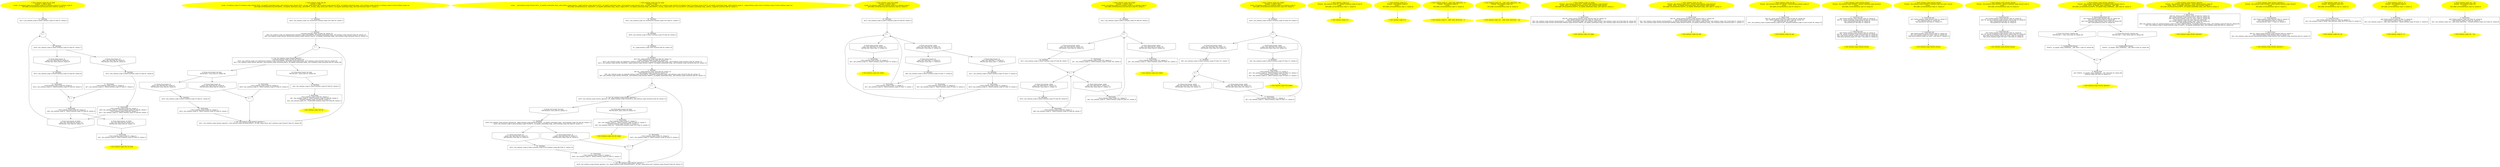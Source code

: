 /* @generated */
digraph cfg {
"test_do_while#continue_scope#8999676231552324448.9fe455097ef7e757730530e9e7c09864_1" [label="1: Start continue_scope::test_do_while\nFormals:  a:_Bool b:_Bool\nLocals:  x3:continue_scope::X x4:continue_scope::X x2:continue_scope::X x1:continue_scope::X \n   DECLARE_LOCALS(&return,&x3,&x4,&x2,&x1); [line 80, column 1]\n " color=yellow style=filled]
	

	 "test_do_while#continue_scope#8999676231552324448.9fe455097ef7e757730530e9e7c09864_1" -> "test_do_while#continue_scope#8999676231552324448.9fe455097ef7e757730530e9e7c09864_17" ;
"test_do_while#continue_scope#8999676231552324448.9fe455097ef7e757730530e9e7c09864_2" [label="2: Exit continue_scope::test_do_while \n  " color=yellow style=filled]
	

"test_do_while#continue_scope#8999676231552324448.9fe455097ef7e757730530e9e7c09864_3" [label="3:  Destruction \n   _=*&x1:continue_scope::X [line 91, column 1]\n  n$1=_fun_continue_scope::X_~X(&x1:continue_scope::X*) [line 91, column 1]\n " shape="box"]
	

	 "test_do_while#continue_scope#8999676231552324448.9fe455097ef7e757730530e9e7c09864_3" -> "test_do_while#continue_scope#8999676231552324448.9fe455097ef7e757730530e9e7c09864_2" ;
"test_do_while#continue_scope#8999676231552324448.9fe455097ef7e757730530e9e7c09864_4" [label="4: + \n  " ]
	

	 "test_do_while#continue_scope#8999676231552324448.9fe455097ef7e757730530e9e7c09864_4" -> "test_do_while#continue_scope#8999676231552324448.9fe455097ef7e757730530e9e7c09864_16" ;
"test_do_while#continue_scope#8999676231552324448.9fe455097ef7e757730530e9e7c09864_5" [label="5: Prune (true branch, do while) \n   n$2=*&a:_Bool [line 90, column 12]\n  PRUNE(n$2, true); [line 90, column 12]\n " shape="invhouse"]
	

	 "test_do_while#continue_scope#8999676231552324448.9fe455097ef7e757730530e9e7c09864_5" -> "test_do_while#continue_scope#8999676231552324448.9fe455097ef7e757730530e9e7c09864_4" ;
"test_do_while#continue_scope#8999676231552324448.9fe455097ef7e757730530e9e7c09864_6" [label="6: Prune (false branch, do while) \n   n$2=*&a:_Bool [line 90, column 12]\n  PRUNE(!n$2, false); [line 90, column 12]\n " shape="invhouse"]
	

	 "test_do_while#continue_scope#8999676231552324448.9fe455097ef7e757730530e9e7c09864_6" -> "test_do_while#continue_scope#8999676231552324448.9fe455097ef7e757730530e9e7c09864_3" ;
"test_do_while#continue_scope#8999676231552324448.9fe455097ef7e757730530e9e7c09864_7" [label="7:  Destruction \n   _=*&x2:continue_scope::X [line 90, column 3]\n  n$4=_fun_continue_scope::X_~X(&x2:continue_scope::X*) [line 90, column 3]\n " shape="box"]
	

	 "test_do_while#continue_scope#8999676231552324448.9fe455097ef7e757730530e9e7c09864_7" -> "test_do_while#continue_scope#8999676231552324448.9fe455097ef7e757730530e9e7c09864_5" ;
	 "test_do_while#continue_scope#8999676231552324448.9fe455097ef7e757730530e9e7c09864_7" -> "test_do_while#continue_scope#8999676231552324448.9fe455097ef7e757730530e9e7c09864_6" ;
"test_do_while#continue_scope#8999676231552324448.9fe455097ef7e757730530e9e7c09864_8" [label="8: + \n  " ]
	

	 "test_do_while#continue_scope#8999676231552324448.9fe455097ef7e757730530e9e7c09864_8" -> "test_do_while#continue_scope#8999676231552324448.9fe455097ef7e757730530e9e7c09864_7" ;
"test_do_while#continue_scope#8999676231552324448.9fe455097ef7e757730530e9e7c09864_9" [label="9: Prune (true branch, if) \n   n$5=*&b:_Bool [line 84, column 9]\n  PRUNE(n$5, true); [line 84, column 9]\n " shape="invhouse"]
	

	 "test_do_while#continue_scope#8999676231552324448.9fe455097ef7e757730530e9e7c09864_9" -> "test_do_while#continue_scope#8999676231552324448.9fe455097ef7e757730530e9e7c09864_13" ;
"test_do_while#continue_scope#8999676231552324448.9fe455097ef7e757730530e9e7c09864_10" [label="10: Prune (false branch, if) \n   n$5=*&b:_Bool [line 84, column 9]\n  PRUNE(!n$5, false); [line 84, column 9]\n " shape="invhouse"]
	

	 "test_do_while#continue_scope#8999676231552324448.9fe455097ef7e757730530e9e7c09864_10" -> "test_do_while#continue_scope#8999676231552324448.9fe455097ef7e757730530e9e7c09864_15" ;
"test_do_while#continue_scope#8999676231552324448.9fe455097ef7e757730530e9e7c09864_11" [label="11:  Destruction \n   _=*&x3:continue_scope::X [line 87, column 5]\n  n$7=_fun_continue_scope::X_~X(&x3:continue_scope::X*) [line 87, column 5]\n " shape="box"]
	

	 "test_do_while#continue_scope#8999676231552324448.9fe455097ef7e757730530e9e7c09864_11" -> "test_do_while#continue_scope#8999676231552324448.9fe455097ef7e757730530e9e7c09864_8" ;
"test_do_while#continue_scope#8999676231552324448.9fe455097ef7e757730530e9e7c09864_12" [label="12:  Destruction \n   _=*&x3:continue_scope::X [line 86, column 7]\n  n$9=_fun_continue_scope::X_~X(&x3:continue_scope::X*) [line 86, column 7]\n  _=*&x2:continue_scope::X [line 86, column 7]\n  n$11=_fun_continue_scope::X_~X(&x2:continue_scope::X*) [line 86, column 7]\n " shape="box"]
	

	 "test_do_while#continue_scope#8999676231552324448.9fe455097ef7e757730530e9e7c09864_12" -> "test_do_while#continue_scope#8999676231552324448.9fe455097ef7e757730530e9e7c09864_5" ;
	 "test_do_while#continue_scope#8999676231552324448.9fe455097ef7e757730530e9e7c09864_12" -> "test_do_while#continue_scope#8999676231552324448.9fe455097ef7e757730530e9e7c09864_6" ;
"test_do_while#continue_scope#8999676231552324448.9fe455097ef7e757730530e9e7c09864_13" [label="13:  DeclStmt \n   n$12=_fun_continue_scope::X_X(&x3:continue_scope::X*) [line 85, column 9]\n " shape="box"]
	

	 "test_do_while#continue_scope#8999676231552324448.9fe455097ef7e757730530e9e7c09864_13" -> "test_do_while#continue_scope#8999676231552324448.9fe455097ef7e757730530e9e7c09864_12" ;
"test_do_while#continue_scope#8999676231552324448.9fe455097ef7e757730530e9e7c09864_14" [label="14:  Destruction \n   _=*&x4:continue_scope::X [line 89, column 5]\n  n$14=_fun_continue_scope::X_~X(&x4:continue_scope::X*) [line 89, column 5]\n " shape="box"]
	

	 "test_do_while#continue_scope#8999676231552324448.9fe455097ef7e757730530e9e7c09864_14" -> "test_do_while#continue_scope#8999676231552324448.9fe455097ef7e757730530e9e7c09864_8" ;
"test_do_while#continue_scope#8999676231552324448.9fe455097ef7e757730530e9e7c09864_15" [label="15:  DeclStmt \n   n$15=_fun_continue_scope::X_X(&x4:continue_scope::X*) [line 88, column 9]\n " shape="box"]
	

	 "test_do_while#continue_scope#8999676231552324448.9fe455097ef7e757730530e9e7c09864_15" -> "test_do_while#continue_scope#8999676231552324448.9fe455097ef7e757730530e9e7c09864_14" ;
"test_do_while#continue_scope#8999676231552324448.9fe455097ef7e757730530e9e7c09864_16" [label="16:  DeclStmt \n   n$16=_fun_continue_scope::X_X(&x2:continue_scope::X*) [line 83, column 7]\n " shape="box"]
	

	 "test_do_while#continue_scope#8999676231552324448.9fe455097ef7e757730530e9e7c09864_16" -> "test_do_while#continue_scope#8999676231552324448.9fe455097ef7e757730530e9e7c09864_9" ;
	 "test_do_while#continue_scope#8999676231552324448.9fe455097ef7e757730530e9e7c09864_16" -> "test_do_while#continue_scope#8999676231552324448.9fe455097ef7e757730530e9e7c09864_10" ;
"test_do_while#continue_scope#8999676231552324448.9fe455097ef7e757730530e9e7c09864_17" [label="17:  DeclStmt \n   n$17=_fun_continue_scope::X_X(&x1:continue_scope::X*) [line 81, column 5]\n " shape="box"]
	

	 "test_do_while#continue_scope#8999676231552324448.9fe455097ef7e757730530e9e7c09864_17" -> "test_do_while#continue_scope#8999676231552324448.9fe455097ef7e757730530e9e7c09864_4" ;
"test_for#continue_scope#10203739842900202560.4cb2db668430574619fdf529fdd4af8c_1" [label="1: Start continue_scope::test_for\nFormals:  b:_Bool\nLocals:  x2:continue_scope::X it:continue_scope::iterator 0$?%__sil_tmpSIL_materialize_temp__n$5:continue_scope::iterator 0$?%__sil_tmp__temp_return_n$11:continue_scope::iterator 0$?%__sil_tmpSIL_materialize_temp__n$13:continue_scope::iterator x1:continue_scope::X vector:continue_scope::vec \n   DECLARE_LOCALS(&return,&x2,&it,&0$?%__sil_tmpSIL_materialize_temp__n$5,&0$?%__sil_tmp__temp_return_n$11,&0$?%__sil_tmpSIL_materialize_temp__n$13,&x1,&vector); [line 57, column 1]\n " color=yellow style=filled]
	

	 "test_for#continue_scope#10203739842900202560.4cb2db668430574619fdf529fdd4af8c_1" -> "test_for#continue_scope#10203739842900202560.4cb2db668430574619fdf529fdd4af8c_17" ;
"test_for#continue_scope#10203739842900202560.4cb2db668430574619fdf529fdd4af8c_2" [label="2: Exit continue_scope::test_for \n  " color=yellow style=filled]
	

"test_for#continue_scope#10203739842900202560.4cb2db668430574619fdf529fdd4af8c_3" [label="3:  Destruction \n   _=*&x2:continue_scope::X [line 66, column 1]\n  n$1=_fun_continue_scope::X_~X(&x2:continue_scope::X*) [line 66, column 1]\n  _=*&vector:continue_scope::vec [line 66, column 1]\n  n$3=_fun_continue_scope::vec_~vec(&vector:continue_scope::vec*) [line 66, column 1]\n " shape="box"]
	

	 "test_for#continue_scope#10203739842900202560.4cb2db668430574619fdf529fdd4af8c_3" -> "test_for#continue_scope#10203739842900202560.4cb2db668430574619fdf529fdd4af8c_2" ;
"test_for#continue_scope#10203739842900202560.4cb2db668430574619fdf529fdd4af8c_4" [label="4:  DeclStmt \n   n$4=_fun_continue_scope::X_X(&x2:continue_scope::X*) [line 65, column 5]\n " shape="box"]
	

	 "test_for#continue_scope#10203739842900202560.4cb2db668430574619fdf529fdd4af8c_4" -> "test_for#continue_scope#10203739842900202560.4cb2db668430574619fdf529fdd4af8c_3" ;
"test_for#continue_scope#10203739842900202560.4cb2db668430574619fdf529fdd4af8c_5" [label="5: + \n  " ]
	

	 "test_for#continue_scope#10203739842900202560.4cb2db668430574619fdf529fdd4af8c_5" -> "test_for#continue_scope#10203739842900202560.4cb2db668430574619fdf529fdd4af8c_8" ;
"test_for#continue_scope#10203739842900202560.4cb2db668430574619fdf529fdd4af8c_6" [label="6:  DeclStmt \n   _=*&vector:continue_scope::vec [line 59, column 22]\n  n$8=_fun_continue_scope::vec_begin(&vector:continue_scope::vec&,&0$?%__sil_tmpSIL_materialize_temp__n$5:continue_scope::iterator*) [line 59, column 22]\n  n$9=_fun_continue_scope::iterator_iterator(&it:continue_scope::iterator*,&0$?%__sil_tmpSIL_materialize_temp__n$5:continue_scope::iterator&) [line 59, column 22]\n " shape="box"]
	

	 "test_for#continue_scope#10203739842900202560.4cb2db668430574619fdf529fdd4af8c_6" -> "test_for#continue_scope#10203739842900202560.4cb2db668430574619fdf529fdd4af8c_5" ;
"test_for#continue_scope#10203739842900202560.4cb2db668430574619fdf529fdd4af8c_7" [label="7:  Call _fun_continue_scope::iterator_operator++ \n   n$12=_fun_continue_scope::iterator_operator++(&it:continue_scope::iterator&,&0$?%__sil_tmp__temp_return_n$11:continue_scope::iterator*) [line 59, column 58]\n " shape="box"]
	

	 "test_for#continue_scope#10203739842900202560.4cb2db668430574619fdf529fdd4af8c_7" -> "test_for#continue_scope#10203739842900202560.4cb2db668430574619fdf529fdd4af8c_5" ;
"test_for#continue_scope#10203739842900202560.4cb2db668430574619fdf529fdd4af8c_8" [label="8:  Call _fun_continue_scope::iterator_operator!= \n   _=*&vector:continue_scope::vec [line 59, column 44]\n  n$16=_fun_continue_scope::vec_end(&vector:continue_scope::vec&,&0$?%__sil_tmpSIL_materialize_temp__n$13:continue_scope::iterator*) [line 59, column 44]\n  n$17=_fun_continue_scope::iterator_operator!=(&it:continue_scope::iterator&,&0$?%__sil_tmpSIL_materialize_temp__n$13:continue_scope::iterator&) [line 59, column 38]\n " shape="box"]
	

	 "test_for#continue_scope#10203739842900202560.4cb2db668430574619fdf529fdd4af8c_8" -> "test_for#continue_scope#10203739842900202560.4cb2db668430574619fdf529fdd4af8c_9" ;
	 "test_for#continue_scope#10203739842900202560.4cb2db668430574619fdf529fdd4af8c_8" -> "test_for#continue_scope#10203739842900202560.4cb2db668430574619fdf529fdd4af8c_10" ;
"test_for#continue_scope#10203739842900202560.4cb2db668430574619fdf529fdd4af8c_9" [label="9: Prune (true branch, for loop) \n   PRUNE(n$17, true); [line 59, column 38]\n " shape="invhouse"]
	

	 "test_for#continue_scope#10203739842900202560.4cb2db668430574619fdf529fdd4af8c_9" -> "test_for#continue_scope#10203739842900202560.4cb2db668430574619fdf529fdd4af8c_12" ;
	 "test_for#continue_scope#10203739842900202560.4cb2db668430574619fdf529fdd4af8c_9" -> "test_for#continue_scope#10203739842900202560.4cb2db668430574619fdf529fdd4af8c_13" ;
"test_for#continue_scope#10203739842900202560.4cb2db668430574619fdf529fdd4af8c_10" [label="10: Prune (false branch, for loop) \n   PRUNE(!n$17, false); [line 59, column 38]\n " shape="invhouse"]
	

	 "test_for#continue_scope#10203739842900202560.4cb2db668430574619fdf529fdd4af8c_10" -> "test_for#continue_scope#10203739842900202560.4cb2db668430574619fdf529fdd4af8c_4" ;
"test_for#continue_scope#10203739842900202560.4cb2db668430574619fdf529fdd4af8c_11" [label="11: + \n  " ]
	

	 "test_for#continue_scope#10203739842900202560.4cb2db668430574619fdf529fdd4af8c_11" -> "test_for#continue_scope#10203739842900202560.4cb2db668430574619fdf529fdd4af8c_7" ;
"test_for#continue_scope#10203739842900202560.4cb2db668430574619fdf529fdd4af8c_12" [label="12: Prune (true branch, if) \n   n$18=*&b:_Bool [line 60, column 9]\n  PRUNE(n$18, true); [line 60, column 9]\n " shape="invhouse"]
	

	 "test_for#continue_scope#10203739842900202560.4cb2db668430574619fdf529fdd4af8c_12" -> "test_for#continue_scope#10203739842900202560.4cb2db668430574619fdf529fdd4af8c_16" ;
"test_for#continue_scope#10203739842900202560.4cb2db668430574619fdf529fdd4af8c_13" [label="13: Prune (false branch, if) \n   n$18=*&b:_Bool [line 60, column 9]\n  PRUNE(!n$18, false); [line 60, column 9]\n " shape="invhouse"]
	

	 "test_for#continue_scope#10203739842900202560.4cb2db668430574619fdf529fdd4af8c_13" -> "test_for#continue_scope#10203739842900202560.4cb2db668430574619fdf529fdd4af8c_11" ;
"test_for#continue_scope#10203739842900202560.4cb2db668430574619fdf529fdd4af8c_14" [label="14:  Destruction \n   _=*&x1:continue_scope::X [line 63, column 5]\n  n$20=_fun_continue_scope::X_~X(&x1:continue_scope::X*) [line 63, column 5]\n " shape="box"]
	

	 "test_for#continue_scope#10203739842900202560.4cb2db668430574619fdf529fdd4af8c_14" -> "test_for#continue_scope#10203739842900202560.4cb2db668430574619fdf529fdd4af8c_11" ;
"test_for#continue_scope#10203739842900202560.4cb2db668430574619fdf529fdd4af8c_15" [label="15:  Destruction \n   _=*&x1:continue_scope::X [line 62, column 7]\n  n$22=_fun_continue_scope::X_~X(&x1:continue_scope::X*) [line 62, column 7]\n " shape="box"]
	

	 "test_for#continue_scope#10203739842900202560.4cb2db668430574619fdf529fdd4af8c_15" -> "test_for#continue_scope#10203739842900202560.4cb2db668430574619fdf529fdd4af8c_7" ;
"test_for#continue_scope#10203739842900202560.4cb2db668430574619fdf529fdd4af8c_16" [label="16:  DeclStmt \n   n$23=_fun_continue_scope::X_X(&x1:continue_scope::X*) [line 61, column 9]\n " shape="box"]
	

	 "test_for#continue_scope#10203739842900202560.4cb2db668430574619fdf529fdd4af8c_16" -> "test_for#continue_scope#10203739842900202560.4cb2db668430574619fdf529fdd4af8c_15" ;
"test_for#continue_scope#10203739842900202560.4cb2db668430574619fdf529fdd4af8c_17" [label="17:  DeclStmt \n   n$24=_fun_continue_scope::vec_vec(&vector:continue_scope::vec*) [line 58, column 7]\n " shape="box"]
	

	 "test_for#continue_scope#10203739842900202560.4cb2db668430574619fdf529fdd4af8c_17" -> "test_for#continue_scope#10203739842900202560.4cb2db668430574619fdf529fdd4af8c_6" ;
"test_for_range#continue_scope#9937708960633325401.fa75d7368d8f711ae7e040a8b2ae1442_1" [label="1: Start continue_scope::test_for_range\nFormals:  b:_Bool\nLocals:  __end:continue_scope::iterator 0$?%__sil_tmpSIL_materialize_temp__n$4:continue_scope::iterator __begin:continue_scope::iterator 0$?%__sil_tmpSIL_materialize_temp__n$10:continue_scope::iterator 0$?%__sil_tmp__temp_return_n$17:continue_scope::iterator x2:continue_scope::X x:continue_scope::X 0$?%__sil_tmpSIL_materialize_temp__n$26:continue_scope::X __range:continue_scope::vec& x1:continue_scope::X vector:continue_scope::vec \n   DECLARE_LOCALS(&return,&__end,&0$?%__sil_tmpSIL_materialize_temp__n$4,&__begin,&0$?%__sil_tmpSIL_materialize_temp__n$10,&0$?%__sil_tmp__temp_return_n$17,&x2,&x,&0$?%__sil_tmpSIL_materialize_temp__n$26,&__range,&x1,&vector); [line 46, column 1]\n " color=yellow style=filled]
	

	 "test_for_range#continue_scope#9937708960633325401.fa75d7368d8f711ae7e040a8b2ae1442_1" -> "test_for_range#continue_scope#9937708960633325401.fa75d7368d8f711ae7e040a8b2ae1442_20" ;
"test_for_range#continue_scope#9937708960633325401.fa75d7368d8f711ae7e040a8b2ae1442_2" [label="2: Exit continue_scope::test_for_range \n  " color=yellow style=filled]
	

"test_for_range#continue_scope#9937708960633325401.fa75d7368d8f711ae7e040a8b2ae1442_3" [label="3:  Destruction \n   _=*&x1:continue_scope::X [line 55, column 1]\n  n$1=_fun_continue_scope::X_~X(&x1:continue_scope::X*) [line 55, column 1]\n  _=*&vector:continue_scope::vec [line 55, column 1]\n  n$3=_fun_continue_scope::vec_~vec(&vector:continue_scope::vec*) [line 55, column 1]\n " shape="box"]
	

	 "test_for_range#continue_scope#9937708960633325401.fa75d7368d8f711ae7e040a8b2ae1442_3" -> "test_for_range#continue_scope#9937708960633325401.fa75d7368d8f711ae7e040a8b2ae1442_2" ;
"test_for_range#continue_scope#9937708960633325401.fa75d7368d8f711ae7e040a8b2ae1442_4" [label="4: + \n  " ]
	

	 "test_for_range#continue_scope#9937708960633325401.fa75d7368d8f711ae7e040a8b2ae1442_4" -> "test_for_range#continue_scope#9937708960633325401.fa75d7368d8f711ae7e040a8b2ae1442_8" ;
"test_for_range#continue_scope#9937708960633325401.fa75d7368d8f711ae7e040a8b2ae1442_5" [label="5:  DeclStmt \n   n$5=*&__range:continue_scope::vec& [line 49, column 12]\n  _=*n$5:continue_scope::vec [line 49, column 12]\n  n$8=_fun_continue_scope::vec_end(n$5:continue_scope::vec&,&0$?%__sil_tmpSIL_materialize_temp__n$4:continue_scope::iterator*) [line 49, column 12]\n  n$9=_fun_continue_scope::iterator_iterator(&__end:continue_scope::iterator*,&0$?%__sil_tmpSIL_materialize_temp__n$4:continue_scope::iterator&) [line 49, column 12]\n " shape="box"]
	

	 "test_for_range#continue_scope#9937708960633325401.fa75d7368d8f711ae7e040a8b2ae1442_5" -> "test_for_range#continue_scope#9937708960633325401.fa75d7368d8f711ae7e040a8b2ae1442_4" ;
"test_for_range#continue_scope#9937708960633325401.fa75d7368d8f711ae7e040a8b2ae1442_6" [label="6:  DeclStmt \n   n$11=*&__range:continue_scope::vec& [line 49, column 12]\n  _=*n$11:continue_scope::vec [line 49, column 12]\n  n$14=_fun_continue_scope::vec_begin(n$11:continue_scope::vec&,&0$?%__sil_tmpSIL_materialize_temp__n$10:continue_scope::iterator*) [line 49, column 12]\n  n$15=_fun_continue_scope::iterator_iterator(&__begin:continue_scope::iterator*,&0$?%__sil_tmpSIL_materialize_temp__n$10:continue_scope::iterator&) [line 49, column 12]\n " shape="box"]
	

	 "test_for_range#continue_scope#9937708960633325401.fa75d7368d8f711ae7e040a8b2ae1442_6" -> "test_for_range#continue_scope#9937708960633325401.fa75d7368d8f711ae7e040a8b2ae1442_5" ;
"test_for_range#continue_scope#9937708960633325401.fa75d7368d8f711ae7e040a8b2ae1442_7" [label="7:  Call _fun_continue_scope::iterator_operator++ \n   n$18=_fun_continue_scope::iterator_operator++(&__begin:continue_scope::iterator&,&0$?%__sil_tmp__temp_return_n$17:continue_scope::iterator*) [line 49, column 12]\n " shape="box"]
	

	 "test_for_range#continue_scope#9937708960633325401.fa75d7368d8f711ae7e040a8b2ae1442_7" -> "test_for_range#continue_scope#9937708960633325401.fa75d7368d8f711ae7e040a8b2ae1442_4" ;
"test_for_range#continue_scope#9937708960633325401.fa75d7368d8f711ae7e040a8b2ae1442_8" [label="8:  Call _fun_continue_scope::iterator_operator!= \n   n$19=_fun_continue_scope::iterator_operator!=(&__begin:continue_scope::iterator&,&__end:continue_scope::iterator&) [line 49, column 12]\n " shape="box"]
	

	 "test_for_range#continue_scope#9937708960633325401.fa75d7368d8f711ae7e040a8b2ae1442_8" -> "test_for_range#continue_scope#9937708960633325401.fa75d7368d8f711ae7e040a8b2ae1442_9" ;
	 "test_for_range#continue_scope#9937708960633325401.fa75d7368d8f711ae7e040a8b2ae1442_8" -> "test_for_range#continue_scope#9937708960633325401.fa75d7368d8f711ae7e040a8b2ae1442_10" ;
"test_for_range#continue_scope#9937708960633325401.fa75d7368d8f711ae7e040a8b2ae1442_9" [label="9: Prune (true branch, for loop) \n   PRUNE(n$19, true); [line 49, column 12]\n " shape="invhouse"]
	

	 "test_for_range#continue_scope#9937708960633325401.fa75d7368d8f711ae7e040a8b2ae1442_9" -> "test_for_range#continue_scope#9937708960633325401.fa75d7368d8f711ae7e040a8b2ae1442_17" ;
"test_for_range#continue_scope#9937708960633325401.fa75d7368d8f711ae7e040a8b2ae1442_10" [label="10: Prune (false branch, for loop) \n   PRUNE(!n$19, false); [line 49, column 12]\n " shape="invhouse"]
	

	 "test_for_range#continue_scope#9937708960633325401.fa75d7368d8f711ae7e040a8b2ae1442_10" -> "test_for_range#continue_scope#9937708960633325401.fa75d7368d8f711ae7e040a8b2ae1442_3" ;
"test_for_range#continue_scope#9937708960633325401.fa75d7368d8f711ae7e040a8b2ae1442_11" [label="11: + \n  " ]
	

	 "test_for_range#continue_scope#9937708960633325401.fa75d7368d8f711ae7e040a8b2ae1442_11" -> "test_for_range#continue_scope#9937708960633325401.fa75d7368d8f711ae7e040a8b2ae1442_7" ;
"test_for_range#continue_scope#9937708960633325401.fa75d7368d8f711ae7e040a8b2ae1442_12" [label="12: Prune (true branch, if) \n   n$20=*&b:_Bool [line 50, column 9]\n  PRUNE(n$20, true); [line 50, column 9]\n " shape="invhouse"]
	

	 "test_for_range#continue_scope#9937708960633325401.fa75d7368d8f711ae7e040a8b2ae1442_12" -> "test_for_range#continue_scope#9937708960633325401.fa75d7368d8f711ae7e040a8b2ae1442_16" ;
"test_for_range#continue_scope#9937708960633325401.fa75d7368d8f711ae7e040a8b2ae1442_13" [label="13: Prune (false branch, if) \n   n$20=*&b:_Bool [line 50, column 9]\n  PRUNE(!n$20, false); [line 50, column 9]\n " shape="invhouse"]
	

	 "test_for_range#continue_scope#9937708960633325401.fa75d7368d8f711ae7e040a8b2ae1442_13" -> "test_for_range#continue_scope#9937708960633325401.fa75d7368d8f711ae7e040a8b2ae1442_11" ;
"test_for_range#continue_scope#9937708960633325401.fa75d7368d8f711ae7e040a8b2ae1442_14" [label="14:  Destruction \n   _=*&x2:continue_scope::X [line 53, column 5]\n  n$22=_fun_continue_scope::X_~X(&x2:continue_scope::X*) [line 53, column 5]\n " shape="box"]
	

	 "test_for_range#continue_scope#9937708960633325401.fa75d7368d8f711ae7e040a8b2ae1442_14" -> "test_for_range#continue_scope#9937708960633325401.fa75d7368d8f711ae7e040a8b2ae1442_11" ;
"test_for_range#continue_scope#9937708960633325401.fa75d7368d8f711ae7e040a8b2ae1442_15" [label="15:  Destruction \n   _=*&x2:continue_scope::X [line 52, column 7]\n  n$24=_fun_continue_scope::X_~X(&x2:continue_scope::X*) [line 52, column 7]\n " shape="box"]
	

	 "test_for_range#continue_scope#9937708960633325401.fa75d7368d8f711ae7e040a8b2ae1442_15" -> "test_for_range#continue_scope#9937708960633325401.fa75d7368d8f711ae7e040a8b2ae1442_7" ;
"test_for_range#continue_scope#9937708960633325401.fa75d7368d8f711ae7e040a8b2ae1442_16" [label="16:  DeclStmt \n   n$25=_fun_continue_scope::X_X(&x2:continue_scope::X*,&x:continue_scope::X&) [line 51, column 14]\n " shape="box"]
	

	 "test_for_range#continue_scope#9937708960633325401.fa75d7368d8f711ae7e040a8b2ae1442_16" -> "test_for_range#continue_scope#9937708960633325401.fa75d7368d8f711ae7e040a8b2ae1442_15" ;
"test_for_range#continue_scope#9937708960633325401.fa75d7368d8f711ae7e040a8b2ae1442_17" [label="17:  DeclStmt \n   n$28=_fun_continue_scope::iterator_operator*(&__begin:continue_scope::iterator&,&0$?%__sil_tmpSIL_materialize_temp__n$26:continue_scope::X*) [line 49, column 12]\n  n$29=_fun_continue_scope::X_X(&x:continue_scope::X*,&0$?%__sil_tmpSIL_materialize_temp__n$26:continue_scope::X&) [line 49, column 12]\n " shape="box"]
	

	 "test_for_range#continue_scope#9937708960633325401.fa75d7368d8f711ae7e040a8b2ae1442_17" -> "test_for_range#continue_scope#9937708960633325401.fa75d7368d8f711ae7e040a8b2ae1442_12" ;
	 "test_for_range#continue_scope#9937708960633325401.fa75d7368d8f711ae7e040a8b2ae1442_17" -> "test_for_range#continue_scope#9937708960633325401.fa75d7368d8f711ae7e040a8b2ae1442_13" ;
"test_for_range#continue_scope#9937708960633325401.fa75d7368d8f711ae7e040a8b2ae1442_18" [label="18:  DeclStmt \n   *&__range:continue_scope::vec&=&vector [line 49, column 14]\n " shape="box"]
	

	 "test_for_range#continue_scope#9937708960633325401.fa75d7368d8f711ae7e040a8b2ae1442_18" -> "test_for_range#continue_scope#9937708960633325401.fa75d7368d8f711ae7e040a8b2ae1442_6" ;
"test_for_range#continue_scope#9937708960633325401.fa75d7368d8f711ae7e040a8b2ae1442_19" [label="19:  DeclStmt \n   n$30=_fun_continue_scope::X_X(&x1:continue_scope::X*) [line 48, column 5]\n " shape="box"]
	

	 "test_for_range#continue_scope#9937708960633325401.fa75d7368d8f711ae7e040a8b2ae1442_19" -> "test_for_range#continue_scope#9937708960633325401.fa75d7368d8f711ae7e040a8b2ae1442_18" ;
"test_for_range#continue_scope#9937708960633325401.fa75d7368d8f711ae7e040a8b2ae1442_20" [label="20:  DeclStmt \n   n$31=_fun_continue_scope::vec_vec(&vector:continue_scope::vec*) [line 47, column 7]\n " shape="box"]
	

	 "test_for_range#continue_scope#9937708960633325401.fa75d7368d8f711ae7e040a8b2ae1442_20" -> "test_for_range#continue_scope#9937708960633325401.fa75d7368d8f711ae7e040a8b2ae1442_19" ;
"test_while1#continue_scope#7540876780991944911.b81085ce953e1cd4f035dc0322ac5331_1" [label="1: Start continue_scope::test_while1\nFormals:  a:_Bool b:_Bool\nLocals:  x2:continue_scope::X x4:continue_scope::X x1:continue_scope::X \n   DECLARE_LOCALS(&return,&x2,&x4,&x1); [line 68, column 1]\n " color=yellow style=filled]
	

	 "test_while1#continue_scope#7540876780991944911.b81085ce953e1cd4f035dc0322ac5331_1" -> "test_while1#continue_scope#7540876780991944911.b81085ce953e1cd4f035dc0322ac5331_15" ;
"test_while1#continue_scope#7540876780991944911.b81085ce953e1cd4f035dc0322ac5331_2" [label="2: Exit continue_scope::test_while1 \n  " color=yellow style=filled]
	

"test_while1#continue_scope#7540876780991944911.b81085ce953e1cd4f035dc0322ac5331_3" [label="3:  Destruction \n   _=*&x1:continue_scope::X [line 78, column 1]\n  n$1=_fun_continue_scope::X_~X(&x1:continue_scope::X*) [line 78, column 1]\n " shape="box"]
	

	 "test_while1#continue_scope#7540876780991944911.b81085ce953e1cd4f035dc0322ac5331_3" -> "test_while1#continue_scope#7540876780991944911.b81085ce953e1cd4f035dc0322ac5331_2" ;
"test_while1#continue_scope#7540876780991944911.b81085ce953e1cd4f035dc0322ac5331_4" [label="4: + \n  " ]
	

	 "test_while1#continue_scope#7540876780991944911.b81085ce953e1cd4f035dc0322ac5331_4" -> "test_while1#continue_scope#7540876780991944911.b81085ce953e1cd4f035dc0322ac5331_5" ;
	 "test_while1#continue_scope#7540876780991944911.b81085ce953e1cd4f035dc0322ac5331_4" -> "test_while1#continue_scope#7540876780991944911.b81085ce953e1cd4f035dc0322ac5331_6" ;
"test_while1#continue_scope#7540876780991944911.b81085ce953e1cd4f035dc0322ac5331_5" [label="5: Prune (true branch, while) \n   n$2=*&a:_Bool [line 70, column 10]\n  PRUNE(n$2, true); [line 70, column 10]\n " shape="invhouse"]
	

	 "test_while1#continue_scope#7540876780991944911.b81085ce953e1cd4f035dc0322ac5331_5" -> "test_while1#continue_scope#7540876780991944911.b81085ce953e1cd4f035dc0322ac5331_8" ;
	 "test_while1#continue_scope#7540876780991944911.b81085ce953e1cd4f035dc0322ac5331_5" -> "test_while1#continue_scope#7540876780991944911.b81085ce953e1cd4f035dc0322ac5331_9" ;
"test_while1#continue_scope#7540876780991944911.b81085ce953e1cd4f035dc0322ac5331_6" [label="6: Prune (false branch, while) \n   n$2=*&a:_Bool [line 70, column 10]\n  PRUNE(!n$2, false); [line 70, column 10]\n " shape="invhouse"]
	

	 "test_while1#continue_scope#7540876780991944911.b81085ce953e1cd4f035dc0322ac5331_6" -> "test_while1#continue_scope#7540876780991944911.b81085ce953e1cd4f035dc0322ac5331_3" ;
"test_while1#continue_scope#7540876780991944911.b81085ce953e1cd4f035dc0322ac5331_7" [label="7: + \n  " ]
	

	 "test_while1#continue_scope#7540876780991944911.b81085ce953e1cd4f035dc0322ac5331_7" -> "test_while1#continue_scope#7540876780991944911.b81085ce953e1cd4f035dc0322ac5331_4" ;
"test_while1#continue_scope#7540876780991944911.b81085ce953e1cd4f035dc0322ac5331_8" [label="8: Prune (true branch, if) \n   n$3=*&b:_Bool [line 71, column 9]\n  PRUNE(n$3, true); [line 71, column 9]\n " shape="invhouse"]
	

	 "test_while1#continue_scope#7540876780991944911.b81085ce953e1cd4f035dc0322ac5331_8" -> "test_while1#continue_scope#7540876780991944911.b81085ce953e1cd4f035dc0322ac5331_12" ;
"test_while1#continue_scope#7540876780991944911.b81085ce953e1cd4f035dc0322ac5331_9" [label="9: Prune (false branch, if) \n   n$3=*&b:_Bool [line 71, column 9]\n  PRUNE(!n$3, false); [line 71, column 9]\n " shape="invhouse"]
	

	 "test_while1#continue_scope#7540876780991944911.b81085ce953e1cd4f035dc0322ac5331_9" -> "test_while1#continue_scope#7540876780991944911.b81085ce953e1cd4f035dc0322ac5331_14" ;
"test_while1#continue_scope#7540876780991944911.b81085ce953e1cd4f035dc0322ac5331_10" [label="10:  Destruction \n   _=*&x2:continue_scope::X [line 74, column 5]\n  n$5=_fun_continue_scope::X_~X(&x2:continue_scope::X*) [line 74, column 5]\n " shape="box"]
	

	 "test_while1#continue_scope#7540876780991944911.b81085ce953e1cd4f035dc0322ac5331_10" -> "test_while1#continue_scope#7540876780991944911.b81085ce953e1cd4f035dc0322ac5331_7" ;
"test_while1#continue_scope#7540876780991944911.b81085ce953e1cd4f035dc0322ac5331_11" [label="11:  Destruction \n   _=*&x2:continue_scope::X [line 73, column 7]\n  n$7=_fun_continue_scope::X_~X(&x2:continue_scope::X*) [line 73, column 7]\n " shape="box"]
	

	 "test_while1#continue_scope#7540876780991944911.b81085ce953e1cd4f035dc0322ac5331_11" -> "test_while1#continue_scope#7540876780991944911.b81085ce953e1cd4f035dc0322ac5331_4" ;
"test_while1#continue_scope#7540876780991944911.b81085ce953e1cd4f035dc0322ac5331_12" [label="12:  DeclStmt \n   n$8=_fun_continue_scope::X_X(&x2:continue_scope::X*) [line 72, column 9]\n " shape="box"]
	

	 "test_while1#continue_scope#7540876780991944911.b81085ce953e1cd4f035dc0322ac5331_12" -> "test_while1#continue_scope#7540876780991944911.b81085ce953e1cd4f035dc0322ac5331_11" ;
"test_while1#continue_scope#7540876780991944911.b81085ce953e1cd4f035dc0322ac5331_13" [label="13:  Destruction \n   _=*&x4:continue_scope::X [line 76, column 5]\n  n$10=_fun_continue_scope::X_~X(&x4:continue_scope::X*) [line 76, column 5]\n " shape="box"]
	

	 "test_while1#continue_scope#7540876780991944911.b81085ce953e1cd4f035dc0322ac5331_13" -> "test_while1#continue_scope#7540876780991944911.b81085ce953e1cd4f035dc0322ac5331_7" ;
"test_while1#continue_scope#7540876780991944911.b81085ce953e1cd4f035dc0322ac5331_14" [label="14:  DeclStmt \n   n$11=_fun_continue_scope::X_X(&x4:continue_scope::X*) [line 75, column 9]\n " shape="box"]
	

	 "test_while1#continue_scope#7540876780991944911.b81085ce953e1cd4f035dc0322ac5331_14" -> "test_while1#continue_scope#7540876780991944911.b81085ce953e1cd4f035dc0322ac5331_13" ;
"test_while1#continue_scope#7540876780991944911.b81085ce953e1cd4f035dc0322ac5331_15" [label="15:  DeclStmt \n   n$12=_fun_continue_scope::X_X(&x1:continue_scope::X*) [line 69, column 5]\n " shape="box"]
	

	 "test_while1#continue_scope#7540876780991944911.b81085ce953e1cd4f035dc0322ac5331_15" -> "test_while1#continue_scope#7540876780991944911.b81085ce953e1cd4f035dc0322ac5331_4" ;
"test_while2#continue_scope#4169552136172626704.fb057544ed7a6c8312596f53be6b62dc_1" [label="1: Start continue_scope::test_while2\nFormals:  a:_Bool b:_Bool\nLocals:  x3:continue_scope::X x2:continue_scope::X x1:continue_scope::X \n   DECLARE_LOCALS(&return,&x3,&x2,&x1); [line 93, column 1]\n " color=yellow style=filled]
	

	 "test_while2#continue_scope#4169552136172626704.fb057544ed7a6c8312596f53be6b62dc_1" -> "test_while2#continue_scope#4169552136172626704.fb057544ed7a6c8312596f53be6b62dc_15" ;
"test_while2#continue_scope#4169552136172626704.fb057544ed7a6c8312596f53be6b62dc_2" [label="2: Exit continue_scope::test_while2 \n  " color=yellow style=filled]
	

"test_while2#continue_scope#4169552136172626704.fb057544ed7a6c8312596f53be6b62dc_3" [label="3:  Destruction \n   _=*&x1:continue_scope::X [line 102, column 1]\n  n$1=_fun_continue_scope::X_~X(&x1:continue_scope::X*) [line 102, column 1]\n " shape="box"]
	

	 "test_while2#continue_scope#4169552136172626704.fb057544ed7a6c8312596f53be6b62dc_3" -> "test_while2#continue_scope#4169552136172626704.fb057544ed7a6c8312596f53be6b62dc_2" ;
"test_while2#continue_scope#4169552136172626704.fb057544ed7a6c8312596f53be6b62dc_4" [label="4: + \n  " ]
	

	 "test_while2#continue_scope#4169552136172626704.fb057544ed7a6c8312596f53be6b62dc_4" -> "test_while2#continue_scope#4169552136172626704.fb057544ed7a6c8312596f53be6b62dc_5" ;
	 "test_while2#continue_scope#4169552136172626704.fb057544ed7a6c8312596f53be6b62dc_4" -> "test_while2#continue_scope#4169552136172626704.fb057544ed7a6c8312596f53be6b62dc_6" ;
"test_while2#continue_scope#4169552136172626704.fb057544ed7a6c8312596f53be6b62dc_5" [label="5: Prune (true branch, while) \n   n$2=*&a:_Bool [line 95, column 10]\n  PRUNE(n$2, true); [line 95, column 10]\n " shape="invhouse"]
	

	 "test_while2#continue_scope#4169552136172626704.fb057544ed7a6c8312596f53be6b62dc_5" -> "test_while2#continue_scope#4169552136172626704.fb057544ed7a6c8312596f53be6b62dc_14" ;
"test_while2#continue_scope#4169552136172626704.fb057544ed7a6c8312596f53be6b62dc_6" [label="6: Prune (false branch, while) \n   n$2=*&a:_Bool [line 95, column 10]\n  PRUNE(!n$2, false); [line 95, column 10]\n " shape="invhouse"]
	

	 "test_while2#continue_scope#4169552136172626704.fb057544ed7a6c8312596f53be6b62dc_6" -> "test_while2#continue_scope#4169552136172626704.fb057544ed7a6c8312596f53be6b62dc_3" ;
"test_while2#continue_scope#4169552136172626704.fb057544ed7a6c8312596f53be6b62dc_7" [label="7:  Destruction \n   _=*&x2:continue_scope::X [line 101, column 3]\n  n$4=_fun_continue_scope::X_~X(&x2:continue_scope::X*) [line 101, column 3]\n " shape="box"]
	

	 "test_while2#continue_scope#4169552136172626704.fb057544ed7a6c8312596f53be6b62dc_7" -> "test_while2#continue_scope#4169552136172626704.fb057544ed7a6c8312596f53be6b62dc_4" ;
"test_while2#continue_scope#4169552136172626704.fb057544ed7a6c8312596f53be6b62dc_8" [label="8: + \n  " ]
	

	 "test_while2#continue_scope#4169552136172626704.fb057544ed7a6c8312596f53be6b62dc_8" -> "test_while2#continue_scope#4169552136172626704.fb057544ed7a6c8312596f53be6b62dc_9" ;
	 "test_while2#continue_scope#4169552136172626704.fb057544ed7a6c8312596f53be6b62dc_8" -> "test_while2#continue_scope#4169552136172626704.fb057544ed7a6c8312596f53be6b62dc_10" ;
"test_while2#continue_scope#4169552136172626704.fb057544ed7a6c8312596f53be6b62dc_9" [label="9: Prune (true branch, while) \n   n$5=*&b:_Bool [line 97, column 12]\n  PRUNE(n$5, true); [line 97, column 12]\n " shape="invhouse"]
	

	 "test_while2#continue_scope#4169552136172626704.fb057544ed7a6c8312596f53be6b62dc_9" -> "test_while2#continue_scope#4169552136172626704.fb057544ed7a6c8312596f53be6b62dc_13" ;
"test_while2#continue_scope#4169552136172626704.fb057544ed7a6c8312596f53be6b62dc_10" [label="10: Prune (false branch, while) \n   n$5=*&b:_Bool [line 97, column 12]\n  PRUNE(!n$5, false); [line 97, column 12]\n " shape="invhouse"]
	

	 "test_while2#continue_scope#4169552136172626704.fb057544ed7a6c8312596f53be6b62dc_10" -> "test_while2#continue_scope#4169552136172626704.fb057544ed7a6c8312596f53be6b62dc_7" ;
"test_while2#continue_scope#4169552136172626704.fb057544ed7a6c8312596f53be6b62dc_11" [label="11:  Destruction \n   _=*&x3:continue_scope::X [line 100, column 5]\n  n$7=_fun_continue_scope::X_~X(&x3:continue_scope::X*) [line 100, column 5]\n " shape="box"]
	

	 "test_while2#continue_scope#4169552136172626704.fb057544ed7a6c8312596f53be6b62dc_11" -> "test_while2#continue_scope#4169552136172626704.fb057544ed7a6c8312596f53be6b62dc_8" ;
"test_while2#continue_scope#4169552136172626704.fb057544ed7a6c8312596f53be6b62dc_12" [label="12:  Destruction \n   _=*&x3:continue_scope::X [line 99, column 7]\n  n$9=_fun_continue_scope::X_~X(&x3:continue_scope::X*) [line 99, column 7]\n " shape="box"]
	

	 "test_while2#continue_scope#4169552136172626704.fb057544ed7a6c8312596f53be6b62dc_12" -> "test_while2#continue_scope#4169552136172626704.fb057544ed7a6c8312596f53be6b62dc_8" ;
"test_while2#continue_scope#4169552136172626704.fb057544ed7a6c8312596f53be6b62dc_13" [label="13:  DeclStmt \n   n$10=_fun_continue_scope::X_X(&x3:continue_scope::X*) [line 98, column 9]\n " shape="box"]
	

	 "test_while2#continue_scope#4169552136172626704.fb057544ed7a6c8312596f53be6b62dc_13" -> "test_while2#continue_scope#4169552136172626704.fb057544ed7a6c8312596f53be6b62dc_12" ;
"test_while2#continue_scope#4169552136172626704.fb057544ed7a6c8312596f53be6b62dc_14" [label="14:  DeclStmt \n   n$11=_fun_continue_scope::X_X(&x2:continue_scope::X*) [line 96, column 7]\n " shape="box"]
	

	 "test_while2#continue_scope#4169552136172626704.fb057544ed7a6c8312596f53be6b62dc_14" -> "test_while2#continue_scope#4169552136172626704.fb057544ed7a6c8312596f53be6b62dc_8" ;
"test_while2#continue_scope#4169552136172626704.fb057544ed7a6c8312596f53be6b62dc_15" [label="15:  DeclStmt \n   n$12=_fun_continue_scope::X_X(&x1:continue_scope::X*) [line 94, column 5]\n " shape="box"]
	

	 "test_while2#continue_scope#4169552136172626704.fb057544ed7a6c8312596f53be6b62dc_15" -> "test_while2#continue_scope#4169552136172626704.fb057544ed7a6c8312596f53be6b62dc_4" ;
"test_while3#continue_scope#1176125085634537673.a024bcf519539ef1deac237c06a02a78_1" [label="1: Start continue_scope::test_while3\nFormals:  a:_Bool b:_Bool\nLocals:  x3:continue_scope::X x2:continue_scope::X x1:continue_scope::X \n   DECLARE_LOCALS(&return,&x3,&x2,&x1); [line 104, column 1]\n " color=yellow style=filled]
	

	 "test_while3#continue_scope#1176125085634537673.a024bcf519539ef1deac237c06a02a78_1" -> "test_while3#continue_scope#1176125085634537673.a024bcf519539ef1deac237c06a02a78_13" ;
"test_while3#continue_scope#1176125085634537673.a024bcf519539ef1deac237c06a02a78_2" [label="2: Exit continue_scope::test_while3 \n  " color=yellow style=filled]
	

"test_while3#continue_scope#1176125085634537673.a024bcf519539ef1deac237c06a02a78_3" [label="3:  Destruction \n   _=*&x3:continue_scope::X [line 113, column 1]\n  n$1=_fun_continue_scope::X_~X(&x3:continue_scope::X*) [line 113, column 1]\n  _=*&x1:continue_scope::X [line 113, column 1]\n  n$3=_fun_continue_scope::X_~X(&x1:continue_scope::X*) [line 113, column 1]\n " shape="box"]
	

	 "test_while3#continue_scope#1176125085634537673.a024bcf519539ef1deac237c06a02a78_3" -> "test_while3#continue_scope#1176125085634537673.a024bcf519539ef1deac237c06a02a78_2" ;
"test_while3#continue_scope#1176125085634537673.a024bcf519539ef1deac237c06a02a78_4" [label="4:  DeclStmt \n   n$4=_fun_continue_scope::X_X(&x3:continue_scope::X*) [line 112, column 5]\n " shape="box"]
	

	 "test_while3#continue_scope#1176125085634537673.a024bcf519539ef1deac237c06a02a78_4" -> "test_while3#continue_scope#1176125085634537673.a024bcf519539ef1deac237c06a02a78_3" ;
"test_while3#continue_scope#1176125085634537673.a024bcf519539ef1deac237c06a02a78_5" [label="5: + \n  " ]
	

	 "test_while3#continue_scope#1176125085634537673.a024bcf519539ef1deac237c06a02a78_5" -> "test_while3#continue_scope#1176125085634537673.a024bcf519539ef1deac237c06a02a78_6" ;
	 "test_while3#continue_scope#1176125085634537673.a024bcf519539ef1deac237c06a02a78_5" -> "test_while3#continue_scope#1176125085634537673.a024bcf519539ef1deac237c06a02a78_7" ;
"test_while3#continue_scope#1176125085634537673.a024bcf519539ef1deac237c06a02a78_6" [label="6: Prune (true branch, while) \n   n$5=*&a:_Bool [line 106, column 10]\n  PRUNE(n$5, true); [line 106, column 10]\n " shape="invhouse"]
	

	 "test_while3#continue_scope#1176125085634537673.a024bcf519539ef1deac237c06a02a78_6" -> "test_while3#continue_scope#1176125085634537673.a024bcf519539ef1deac237c06a02a78_12" ;
"test_while3#continue_scope#1176125085634537673.a024bcf519539ef1deac237c06a02a78_7" [label="7: Prune (false branch, while) \n   n$5=*&a:_Bool [line 106, column 10]\n  PRUNE(!n$5, false); [line 106, column 10]\n " shape="invhouse"]
	

	 "test_while3#continue_scope#1176125085634537673.a024bcf519539ef1deac237c06a02a78_7" -> "test_while3#continue_scope#1176125085634537673.a024bcf519539ef1deac237c06a02a78_4" ;
"test_while3#continue_scope#1176125085634537673.a024bcf519539ef1deac237c06a02a78_8" [label="8:  Destruction \n   _=*&x2:continue_scope::X [line 111, column 3]\n  n$7=_fun_continue_scope::X_~X(&x2:continue_scope::X*) [line 111, column 3]\n " shape="box"]
	

	 "test_while3#continue_scope#1176125085634537673.a024bcf519539ef1deac237c06a02a78_8" -> "test_while3#continue_scope#1176125085634537673.a024bcf519539ef1deac237c06a02a78_5" ;
"test_while3#continue_scope#1176125085634537673.a024bcf519539ef1deac237c06a02a78_9" [label="9: + \n  " ]
	

	 "test_while3#continue_scope#1176125085634537673.a024bcf519539ef1deac237c06a02a78_9" -> "test_while3#continue_scope#1176125085634537673.a024bcf519539ef1deac237c06a02a78_10" ;
	 "test_while3#continue_scope#1176125085634537673.a024bcf519539ef1deac237c06a02a78_9" -> "test_while3#continue_scope#1176125085634537673.a024bcf519539ef1deac237c06a02a78_11" ;
"test_while3#continue_scope#1176125085634537673.a024bcf519539ef1deac237c06a02a78_10" [label="10: Prune (true branch, while) \n   n$8=*&b:_Bool [line 108, column 12]\n  PRUNE(n$8, true); [line 108, column 12]\n " shape="invhouse"]
	

	 "test_while3#continue_scope#1176125085634537673.a024bcf519539ef1deac237c06a02a78_10" -> "test_while3#continue_scope#1176125085634537673.a024bcf519539ef1deac237c06a02a78_9" ;
"test_while3#continue_scope#1176125085634537673.a024bcf519539ef1deac237c06a02a78_11" [label="11: Prune (false branch, while) \n   n$8=*&b:_Bool [line 108, column 12]\n  PRUNE(!n$8, false); [line 108, column 12]\n " shape="invhouse"]
	

	 "test_while3#continue_scope#1176125085634537673.a024bcf519539ef1deac237c06a02a78_11" -> "test_while3#continue_scope#1176125085634537673.a024bcf519539ef1deac237c06a02a78_8" ;
"test_while3#continue_scope#1176125085634537673.a024bcf519539ef1deac237c06a02a78_12" [label="12:  DeclStmt \n   n$9=_fun_continue_scope::X_X(&x2:continue_scope::X*) [line 107, column 7]\n " shape="box"]
	

	 "test_while3#continue_scope#1176125085634537673.a024bcf519539ef1deac237c06a02a78_12" -> "test_while3#continue_scope#1176125085634537673.a024bcf519539ef1deac237c06a02a78_9" ;
"test_while3#continue_scope#1176125085634537673.a024bcf519539ef1deac237c06a02a78_13" [label="13:  DeclStmt \n   n$10=_fun_continue_scope::X_X(&x1:continue_scope::X*) [line 105, column 5]\n " shape="box"]
	

	 "test_while3#continue_scope#1176125085634537673.a024bcf519539ef1deac237c06a02a78_13" -> "test_while3#continue_scope#1176125085634537673.a024bcf519539ef1deac237c06a02a78_5" ;
"X#X#continue_scope#{3409116780571095996|constexpr}.c8d6a2b86adba9628fb048dcdc417f93_1" [label="1: Start continue_scope::X_X\nFormals:  this:continue_scope::X* __param_0:continue_scope::X const &\nLocals:  \n   DECLARE_LOCALS(&return); [line 11, column 8]\n " color=yellow style=filled]
	

	 "X#X#continue_scope#{3409116780571095996|constexpr}.c8d6a2b86adba9628fb048dcdc417f93_1" -> "X#X#continue_scope#{3409116780571095996|constexpr}.c8d6a2b86adba9628fb048dcdc417f93_2" ;
"X#X#continue_scope#{3409116780571095996|constexpr}.c8d6a2b86adba9628fb048dcdc417f93_2" [label="2: Exit continue_scope::X_X \n  " color=yellow style=filled]
	

"X#X#continue_scope#{4988003876514960391|constexpr}.1f40e6165a04ac2ba6a599134cfea1db_1" [label="1: Start continue_scope::X_X\nFormals:  this:continue_scope::X*\nLocals:  \n   DECLARE_LOCALS(&return); [line 11, column 8]\n " color=yellow style=filled]
	

	 "X#X#continue_scope#{4988003876514960391|constexpr}.1f40e6165a04ac2ba6a599134cfea1db_1" -> "X#X#continue_scope#{4988003876514960391|constexpr}.1f40e6165a04ac2ba6a599134cfea1db_2" ;
"X#X#continue_scope#{4988003876514960391|constexpr}.1f40e6165a04ac2ba6a599134cfea1db_2" [label="2: Exit continue_scope::X_X \n  " color=yellow style=filled]
	

"__infer_inner_destructor_~X#X#continue_scope#(14106261246415748043).7b99c403359c6d4efc163f4292ca75da_1" [label="1: Start continue_scope::X___infer_inner_destructor_~X\nFormals:  this:continue_scope::X*\nLocals:  \n   DECLARE_LOCALS(&return); [line 12, column 3]\n " color=yellow style=filled]
	

	 "__infer_inner_destructor_~X#X#continue_scope#(14106261246415748043).7b99c403359c6d4efc163f4292ca75da_1" -> "__infer_inner_destructor_~X#X#continue_scope#(14106261246415748043).7b99c403359c6d4efc163f4292ca75da_2" ;
"__infer_inner_destructor_~X#X#continue_scope#(14106261246415748043).7b99c403359c6d4efc163f4292ca75da_2" [label="2: Exit continue_scope::X___infer_inner_destructor_~X \n  " color=yellow style=filled]
	

"__infer_inner_destructor_~vec#vec#continue_scope#(10360929843329979119).03b608737079bc7a6c659c5062560447_1" [label="1: Start continue_scope::vec___infer_inner_destructor_~vec\nFormals:  this:continue_scope::vec*\nLocals:  \n   DECLARE_LOCALS(&return); [line 34, column 8]\n " color=yellow style=filled]
	

	 "__infer_inner_destructor_~vec#vec#continue_scope#(10360929843329979119).03b608737079bc7a6c659c5062560447_1" -> "__infer_inner_destructor_~vec#vec#continue_scope#(10360929843329979119).03b608737079bc7a6c659c5062560447_2" ;
"__infer_inner_destructor_~vec#vec#continue_scope#(10360929843329979119).03b608737079bc7a6c659c5062560447_2" [label="2: Exit continue_scope::vec___infer_inner_destructor_~vec \n  " color=yellow style=filled]
	

"begin#vec#continue_scope#(10867355481694456603).b98e56054b13873648ee448110d89e0d_1" [label="1: Start continue_scope::vec_begin\nFormals:  this:continue_scope::vec* __return_param:continue_scope::iterator*\nLocals:  0$?%__sil_tmpSIL_materialize_temp__n$1:continue_scope::iterator \n   DECLARE_LOCALS(&return,&0$?%__sil_tmpSIL_materialize_temp__n$1); [line 36, column 3]\n " color=yellow style=filled]
	

	 "begin#vec#continue_scope#(10867355481694456603).b98e56054b13873648ee448110d89e0d_1" -> "begin#vec#continue_scope#(10867355481694456603).b98e56054b13873648ee448110d89e0d_3" ;
"begin#vec#continue_scope#(10867355481694456603).b98e56054b13873648ee448110d89e0d_2" [label="2: Exit continue_scope::vec_begin \n  " color=yellow style=filled]
	

"begin#vec#continue_scope#(10867355481694456603).b98e56054b13873648ee448110d89e0d_3" [label="3:  Return Stmt \n   n$0=*&__return_param:continue_scope::iterator* [line 36, column 22]\n  n$2=*&this:continue_scope::vec* [line 36, column 38]\n  n$3=_fun_continue_scope::iterator_iterator(&0$?%__sil_tmpSIL_materialize_temp__n$1:continue_scope::iterator*,n$2:continue_scope::vec*,0:int) [line 36, column 29]\n  n$4=_fun_continue_scope::iterator_iterator(n$0:continue_scope::iterator*,&0$?%__sil_tmpSIL_materialize_temp__n$1:continue_scope::iterator&) [line 36, column 29]\n " shape="box"]
	

	 "begin#vec#continue_scope#(10867355481694456603).b98e56054b13873648ee448110d89e0d_3" -> "begin#vec#continue_scope#(10867355481694456603).b98e56054b13873648ee448110d89e0d_2" ;
"end#vec#continue_scope#(4225103001970544933).ded338553ca4887b56031f34ea912cde_1" [label="1: Start continue_scope::vec_end\nFormals:  this:continue_scope::vec* __return_param:continue_scope::iterator*\nLocals:  0$?%__sil_tmpSIL_materialize_temp__n$1:continue_scope::iterator \n   DECLARE_LOCALS(&return,&0$?%__sil_tmpSIL_materialize_temp__n$1); [line 37, column 3]\n " color=yellow style=filled]
	

	 "end#vec#continue_scope#(4225103001970544933).ded338553ca4887b56031f34ea912cde_1" -> "end#vec#continue_scope#(4225103001970544933).ded338553ca4887b56031f34ea912cde_3" ;
"end#vec#continue_scope#(4225103001970544933).ded338553ca4887b56031f34ea912cde_2" [label="2: Exit continue_scope::vec_end \n  " color=yellow style=filled]
	

"end#vec#continue_scope#(4225103001970544933).ded338553ca4887b56031f34ea912cde_3" [label="3:  Return Stmt \n   n$0=*&__return_param:continue_scope::iterator* [line 37, column 20]\n  n$2=*&this:continue_scope::vec* [line 37, column 36]\n  n$3=_fun_continue_scope::iterator_iterator(&0$?%__sil_tmpSIL_materialize_temp__n$1:continue_scope::iterator*,n$2:continue_scope::vec*,10:int) [line 37, column 27]\n  n$4=_fun_continue_scope::iterator_iterator(n$0:continue_scope::iterator*,&0$?%__sil_tmpSIL_materialize_temp__n$1:continue_scope::iterator&) [line 37, column 27]\n " shape="box"]
	

	 "end#vec#continue_scope#(4225103001970544933).ded338553ca4887b56031f34ea912cde_3" -> "end#vec#continue_scope#(4225103001970544933).ded338553ca4887b56031f34ea912cde_2" ;
"get#vec#continue_scope#(13898317495016814620).68b3a48870926ee1b656c13c172b7eaf_1" [label="1: Start continue_scope::vec_get\nFormals:  this:continue_scope::vec* pos:int __return_param:continue_scope::X*\nLocals:  \n   DECLARE_LOCALS(&return); [line 39, column 3]\n " color=yellow style=filled]
	

	 "get#vec#continue_scope#(13898317495016814620).68b3a48870926ee1b656c13c172b7eaf_1" -> "get#vec#continue_scope#(13898317495016814620).68b3a48870926ee1b656c13c172b7eaf_3" ;
"get#vec#continue_scope#(13898317495016814620).68b3a48870926ee1b656c13c172b7eaf_2" [label="2: Exit continue_scope::vec_get \n  " color=yellow style=filled]
	

"get#vec#continue_scope#(13898317495016814620).68b3a48870926ee1b656c13c172b7eaf_3" [label="3:  Return Stmt \n   n$0=*&__return_param:continue_scope::X* [line 39, column 26]\n  n$1=*&this:continue_scope::vec const * [line 39, column 33]\n  n$2=*&pos:int [line 39, column 39]\n  n$3=_fun_continue_scope::X_X(n$0:continue_scope::X*,n$1._data[n$2]:continue_scope::X const &) [line 39, column 33]\n " shape="box"]
	

	 "get#vec#continue_scope#(13898317495016814620).68b3a48870926ee1b656c13c172b7eaf_3" -> "get#vec#continue_scope#(13898317495016814620).68b3a48870926ee1b656c13c172b7eaf_2" ;
"iterator#iterator#continue_scope#{10809914205998631191|constexpr}.3824b12e843bd919018b65d60747271f_1" [label="1: Start continue_scope::iterator_iterator\nFormals:  this:continue_scope::iterator* __param_0:continue_scope::iterator&\nLocals:  \n   DECLARE_LOCALS(&return); [line 18, column 8]\n " color=yellow style=filled]
	

	 "iterator#iterator#continue_scope#{10809914205998631191|constexpr}.3824b12e843bd919018b65d60747271f_1" -> "iterator#iterator#continue_scope#{10809914205998631191|constexpr}.3824b12e843bd919018b65d60747271f_4" ;
"iterator#iterator#continue_scope#{10809914205998631191|constexpr}.3824b12e843bd919018b65d60747271f_2" [label="2: Exit continue_scope::iterator_iterator \n  " color=yellow style=filled]
	

"iterator#iterator#continue_scope#{10809914205998631191|constexpr}.3824b12e843bd919018b65d60747271f_3" [label="3:  Constructor Init \n   n$0=*&this:continue_scope::iterator* [line 18, column 8]\n  n$1=*&__param_0:continue_scope::iterator& [line 18, column 8]\n  n$2=*n$1.vector:continue_scope::vec const * [line 18, column 8]\n  *n$0.vector:continue_scope::vec const *=n$2 [line 18, column 8]\n " shape="box"]
	

	 "iterator#iterator#continue_scope#{10809914205998631191|constexpr}.3824b12e843bd919018b65d60747271f_3" -> "iterator#iterator#continue_scope#{10809914205998631191|constexpr}.3824b12e843bd919018b65d60747271f_2" ;
"iterator#iterator#continue_scope#{10809914205998631191|constexpr}.3824b12e843bd919018b65d60747271f_4" [label="4:  Constructor Init \n   n$3=*&this:continue_scope::iterator* [line 18, column 8]\n  n$4=*&__param_0:continue_scope::iterator& [line 18, column 8]\n  n$5=*n$4.position:int [line 18, column 8]\n  *n$3.position:int=n$5 [line 18, column 8]\n " shape="box"]
	

	 "iterator#iterator#continue_scope#{10809914205998631191|constexpr}.3824b12e843bd919018b65d60747271f_4" -> "iterator#iterator#continue_scope#{10809914205998631191|constexpr}.3824b12e843bd919018b65d60747271f_3" ;
"iterator#iterator#continue_scope#{17152205201271404012}.6fcfea00eca12936183691c85f57ca37_1" [label="1: Start continue_scope::iterator_iterator\nFormals:  this:continue_scope::iterator* v:continue_scope::vec const * pos:int\nLocals:  \n   DECLARE_LOCALS(&return); [line 22, column 3]\n " color=yellow style=filled]
	

	 "iterator#iterator#continue_scope#{17152205201271404012}.6fcfea00eca12936183691c85f57ca37_1" -> "iterator#iterator#continue_scope#{17152205201271404012}.6fcfea00eca12936183691c85f57ca37_4" ;
"iterator#iterator#continue_scope#{17152205201271404012}.6fcfea00eca12936183691c85f57ca37_2" [label="2: Exit continue_scope::iterator_iterator \n  " color=yellow style=filled]
	

"iterator#iterator#continue_scope#{17152205201271404012}.6fcfea00eca12936183691c85f57ca37_3" [label="3:  Constructor Init \n   n$0=*&this:continue_scope::iterator* [line 22, column 52]\n  n$1=*&v:continue_scope::vec const * [line 22, column 59]\n  *n$0.vector:continue_scope::vec const *=n$1 [line 22, column 52]\n " shape="box"]
	

	 "iterator#iterator#continue_scope#{17152205201271404012}.6fcfea00eca12936183691c85f57ca37_3" -> "iterator#iterator#continue_scope#{17152205201271404012}.6fcfea00eca12936183691c85f57ca37_2" ;
"iterator#iterator#continue_scope#{17152205201271404012}.6fcfea00eca12936183691c85f57ca37_4" [label="4:  Constructor Init \n   n$2=*&this:continue_scope::iterator* [line 22, column 37]\n  n$3=*&pos:int [line 22, column 46]\n  *n$2.position:int=n$3 [line 22, column 37]\n " shape="box"]
	

	 "iterator#iterator#continue_scope#{17152205201271404012}.6fcfea00eca12936183691c85f57ca37_4" -> "iterator#iterator#continue_scope#{17152205201271404012}.6fcfea00eca12936183691c85f57ca37_3" ;
"iterator#iterator#continue_scope#{5205818338773724773|constexpr}.befe58b6f79cfdaaec28cf6af78711d5_1" [label="1: Start continue_scope::iterator_iterator\nFormals:  this:continue_scope::iterator* __param_0:continue_scope::iterator const &\nLocals:  \n   DECLARE_LOCALS(&return); [line 18, column 8]\n " color=yellow style=filled]
	

	 "iterator#iterator#continue_scope#{5205818338773724773|constexpr}.befe58b6f79cfdaaec28cf6af78711d5_1" -> "iterator#iterator#continue_scope#{5205818338773724773|constexpr}.befe58b6f79cfdaaec28cf6af78711d5_4" ;
"iterator#iterator#continue_scope#{5205818338773724773|constexpr}.befe58b6f79cfdaaec28cf6af78711d5_2" [label="2: Exit continue_scope::iterator_iterator \n  " color=yellow style=filled]
	

"iterator#iterator#continue_scope#{5205818338773724773|constexpr}.befe58b6f79cfdaaec28cf6af78711d5_3" [label="3:  Constructor Init \n   n$0=*&this:continue_scope::iterator* [line 18, column 8]\n  n$1=*&__param_0:continue_scope::iterator const & [line 18, column 8]\n  n$2=*n$1.vector:continue_scope::vec const * [line 18, column 8]\n  *n$0.vector:continue_scope::vec const *=n$2 [line 18, column 8]\n " shape="box"]
	

	 "iterator#iterator#continue_scope#{5205818338773724773|constexpr}.befe58b6f79cfdaaec28cf6af78711d5_3" -> "iterator#iterator#continue_scope#{5205818338773724773|constexpr}.befe58b6f79cfdaaec28cf6af78711d5_2" ;
"iterator#iterator#continue_scope#{5205818338773724773|constexpr}.befe58b6f79cfdaaec28cf6af78711d5_4" [label="4:  Constructor Init \n   n$3=*&this:continue_scope::iterator* [line 18, column 8]\n  n$4=*&__param_0:continue_scope::iterator const & [line 18, column 8]\n  n$5=*n$4.position:int [line 18, column 8]\n  *n$3.position:int=n$5 [line 18, column 8]\n " shape="box"]
	

	 "iterator#iterator#continue_scope#{5205818338773724773|constexpr}.befe58b6f79cfdaaec28cf6af78711d5_4" -> "iterator#iterator#continue_scope#{5205818338773724773|constexpr}.befe58b6f79cfdaaec28cf6af78711d5_3" ;
"operator!=#iterator#continue_scope#(11025097396656630732).d1947b35520a12f51156c7fee5f5e4a1_1" [label="1: Start continue_scope::iterator_operator!=\nFormals:  this:continue_scope::iterator* i2:continue_scope::iterator const &\nLocals:  0$?%__sil_tmpSIL_temp_conditional___n$0:_Bool \n   DECLARE_LOCALS(&return,&0$?%__sil_tmpSIL_temp_conditional___n$0); [line 29, column 3]\n " color=yellow style=filled]
	

	 "operator!=#iterator#continue_scope#(11025097396656630732).d1947b35520a12f51156c7fee5f5e4a1_1" -> "operator!=#iterator#continue_scope#(11025097396656630732).d1947b35520a12f51156c7fee5f5e4a1_4" ;
"operator!=#iterator#continue_scope#(11025097396656630732).d1947b35520a12f51156c7fee5f5e4a1_2" [label="2: Exit continue_scope::iterator_operator!= \n  " color=yellow style=filled]
	

"operator!=#iterator#continue_scope#(11025097396656630732).d1947b35520a12f51156c7fee5f5e4a1_3" [label="3: + \n  " ]
	

	 "operator!=#iterator#continue_scope#(11025097396656630732).d1947b35520a12f51156c7fee5f5e4a1_3" -> "operator!=#iterator#continue_scope#(11025097396656630732).d1947b35520a12f51156c7fee5f5e4a1_9" ;
"operator!=#iterator#continue_scope#(11025097396656630732).d1947b35520a12f51156c7fee5f5e4a1_4" [label="4:  BinaryOperatorStmt: NE \n   n$1=*&this:continue_scope::iterator* [line 29, column 48]\n  n$2=*n$1.position:int [line 29, column 48]\n  n$3=*&i2:continue_scope::iterator const & [line 29, column 60]\n  n$4=*n$3.position:int [line 29, column 60]\n " shape="box"]
	

	 "operator!=#iterator#continue_scope#(11025097396656630732).d1947b35520a12f51156c7fee5f5e4a1_4" -> "operator!=#iterator#continue_scope#(11025097396656630732).d1947b35520a12f51156c7fee5f5e4a1_5" ;
	 "operator!=#iterator#continue_scope#(11025097396656630732).d1947b35520a12f51156c7fee5f5e4a1_4" -> "operator!=#iterator#continue_scope#(11025097396656630732).d1947b35520a12f51156c7fee5f5e4a1_6" ;
"operator!=#iterator#continue_scope#(11025097396656630732).d1947b35520a12f51156c7fee5f5e4a1_5" [label="5: Prune (true branch, boolean exp) \n   PRUNE((n$2 != n$4), true); [line 29, column 48]\n " shape="invhouse"]
	

	 "operator!=#iterator#continue_scope#(11025097396656630732).d1947b35520a12f51156c7fee5f5e4a1_5" -> "operator!=#iterator#continue_scope#(11025097396656630732).d1947b35520a12f51156c7fee5f5e4a1_7" ;
"operator!=#iterator#continue_scope#(11025097396656630732).d1947b35520a12f51156c7fee5f5e4a1_6" [label="6: Prune (false branch, boolean exp) \n   PRUNE(!(n$2 != n$4), false); [line 29, column 48]\n " shape="invhouse"]
	

	 "operator!=#iterator#continue_scope#(11025097396656630732).d1947b35520a12f51156c7fee5f5e4a1_6" -> "operator!=#iterator#continue_scope#(11025097396656630732).d1947b35520a12f51156c7fee5f5e4a1_8" ;
"operator!=#iterator#continue_scope#(11025097396656630732).d1947b35520a12f51156c7fee5f5e4a1_7" [label="7:  ConditinalStmt Branch \n   *&0$?%__sil_tmpSIL_temp_conditional___n$0:_Bool=1 [line 29, column 48]\n " shape="box"]
	

	 "operator!=#iterator#continue_scope#(11025097396656630732).d1947b35520a12f51156c7fee5f5e4a1_7" -> "operator!=#iterator#continue_scope#(11025097396656630732).d1947b35520a12f51156c7fee5f5e4a1_3" ;
"operator!=#iterator#continue_scope#(11025097396656630732).d1947b35520a12f51156c7fee5f5e4a1_8" [label="8:  ConditinalStmt Branch \n   *&0$?%__sil_tmpSIL_temp_conditional___n$0:_Bool=0 [line 29, column 48]\n " shape="box"]
	

	 "operator!=#iterator#continue_scope#(11025097396656630732).d1947b35520a12f51156c7fee5f5e4a1_8" -> "operator!=#iterator#continue_scope#(11025097396656630732).d1947b35520a12f51156c7fee5f5e4a1_3" ;
"operator!=#iterator#continue_scope#(11025097396656630732).d1947b35520a12f51156c7fee5f5e4a1_9" [label="9:  Return Stmt \n   n$5=*&0$?%__sil_tmpSIL_temp_conditional___n$0:_Bool [line 29, column 48]\n  *&return:_Bool=n$5 [line 29, column 41]\n " shape="box"]
	

	 "operator!=#iterator#continue_scope#(11025097396656630732).d1947b35520a12f51156c7fee5f5e4a1_9" -> "operator!=#iterator#continue_scope#(11025097396656630732).d1947b35520a12f51156c7fee5f5e4a1_2" ;
"operator*#iterator#continue_scope#(10976315504449545146).52feec5517a47e2a4f419770b171de17_1" [label="1: Start continue_scope::iterator_operator*\nFormals:  this:continue_scope::iterator* __return_param:continue_scope::X*\nLocals:  0$?%__sil_tmpSIL_materialize_temp__n$1:continue_scope::X \n   DECLARE_LOCALS(&return,&0$?%__sil_tmpSIL_materialize_temp__n$1); [line 44, column 1]\n " color=yellow style=filled]
	

	 "operator*#iterator#continue_scope#(10976315504449545146).52feec5517a47e2a4f419770b171de17_1" -> "operator*#iterator#continue_scope#(10976315504449545146).52feec5517a47e2a4f419770b171de17_3" ;
"operator*#iterator#continue_scope#(10976315504449545146).52feec5517a47e2a4f419770b171de17_2" [label="2: Exit continue_scope::iterator_operator* \n  " color=yellow style=filled]
	

"operator*#iterator#continue_scope#(10976315504449545146).52feec5517a47e2a4f419770b171de17_3" [label="3:  Return Stmt \n   n$0=*&__return_param:continue_scope::X* [line 44, column 33]\n  n$2=*&this:continue_scope::iterator const * [line 44, column 40]\n  n$3=*n$2.vector:continue_scope::vec const * [line 44, column 40]\n  _=*n$3:continue_scope::vec const  [line 44, column 40]\n  n$5=*&this:continue_scope::iterator const * [line 44, column 52]\n  n$6=*n$5.position:int [line 44, column 52]\n  n$8=_fun_continue_scope::vec_get(n$3:continue_scope::vec const *,n$6:int,&0$?%__sil_tmpSIL_materialize_temp__n$1:continue_scope::X*) [line 44, column 40]\n  n$9=_fun_continue_scope::X_X(n$0:continue_scope::X*,&0$?%__sil_tmpSIL_materialize_temp__n$1:continue_scope::X&) [line 44, column 40]\n " shape="box"]
	

	 "operator*#iterator#continue_scope#(10976315504449545146).52feec5517a47e2a4f419770b171de17_3" -> "operator*#iterator#continue_scope#(10976315504449545146).52feec5517a47e2a4f419770b171de17_2" ;
"operator++#iterator#continue_scope#(16434574593791982090).926de445b967c9119c5cf6eecba7a618_1" [label="1: Start continue_scope::iterator_operator++\nFormals:  this:continue_scope::iterator* __return_param:continue_scope::iterator*\nLocals:  \n   DECLARE_LOCALS(&return); [line 24, column 3]\n " color=yellow style=filled]
	

	 "operator++#iterator#continue_scope#(16434574593791982090).926de445b967c9119c5cf6eecba7a618_1" -> "operator++#iterator#continue_scope#(16434574593791982090).926de445b967c9119c5cf6eecba7a618_4" ;
"operator++#iterator#continue_scope#(16434574593791982090).926de445b967c9119c5cf6eecba7a618_2" [label="2: Exit continue_scope::iterator_operator++ \n  " color=yellow style=filled]
	

"operator++#iterator#continue_scope#(16434574593791982090).926de445b967c9119c5cf6eecba7a618_3" [label="3:  Return Stmt \n   n$0=*&__return_param:continue_scope::iterator* [line 26, column 5]\n  n$1=*&this:continue_scope::iterator* [line 26, column 13]\n  n$2=_fun_continue_scope::iterator_iterator(n$0:continue_scope::iterator*,n$1:continue_scope::iterator&) [line 26, column 12]\n " shape="box"]
	

	 "operator++#iterator#continue_scope#(16434574593791982090).926de445b967c9119c5cf6eecba7a618_3" -> "operator++#iterator#continue_scope#(16434574593791982090).926de445b967c9119c5cf6eecba7a618_2" ;
"operator++#iterator#continue_scope#(16434574593791982090).926de445b967c9119c5cf6eecba7a618_4" [label="4:  UnaryOperator \n   n$3=*&this:continue_scope::iterator* [line 25, column 5]\n  n$4=*n$3.position:int [line 25, column 5]\n  *n$3.position:int=(n$4 + 1) [line 25, column 5]\n " shape="box"]
	

	 "operator++#iterator#continue_scope#(16434574593791982090).926de445b967c9119c5cf6eecba7a618_4" -> "operator++#iterator#continue_scope#(16434574593791982090).926de445b967c9119c5cf6eecba7a618_3" ;
"vec#vec#continue_scope#{15014380772393274563}.0db26bae10e0d7702598e02aede0544b_1" [label="1: Start continue_scope::vec_vec\nFormals:  this:continue_scope::vec*\nLocals:  \n   DECLARE_LOCALS(&return); [line 35, column 3]\n " color=yellow style=filled]
	

	 "vec#vec#continue_scope#{15014380772393274563}.0db26bae10e0d7702598e02aede0544b_1" -> "vec#vec#continue_scope#{15014380772393274563}.0db26bae10e0d7702598e02aede0544b_3" ;
"vec#vec#continue_scope#{15014380772393274563}.0db26bae10e0d7702598e02aede0544b_2" [label="2: Exit continue_scope::vec_vec \n  " color=yellow style=filled]
	

"vec#vec#continue_scope#{15014380772393274563}.0db26bae10e0d7702598e02aede0544b_3" [label="3:  Constructor Init \n   n$0=*&this:continue_scope::vec* [line 35, column 3]\n  n$1=_fun_continue_scope::X_X(n$0._data:continue_scope::X[10*1](*)) [line 35, column 3]\n " shape="box"]
	

	 "vec#vec#continue_scope#{15014380772393274563}.0db26bae10e0d7702598e02aede0544b_3" -> "vec#vec#continue_scope#{15014380772393274563}.0db26bae10e0d7702598e02aede0544b_2" ;
"~X#X#continue_scope#(14106261246415748043).bee8da02915b57fe8c8e01c9b731311d_1" [label="1: Start continue_scope::X_~X\nFormals:  this:continue_scope::X*\nLocals:  \n   DECLARE_LOCALS(&return); [line 12, column 3]\n " color=yellow style=filled]
	

	 "~X#X#continue_scope#(14106261246415748043).bee8da02915b57fe8c8e01c9b731311d_1" -> "~X#X#continue_scope#(14106261246415748043).bee8da02915b57fe8c8e01c9b731311d_3" ;
"~X#X#continue_scope#(14106261246415748043).bee8da02915b57fe8c8e01c9b731311d_2" [label="2: Exit continue_scope::X_~X \n  " color=yellow style=filled]
	

"~X#X#continue_scope#(14106261246415748043).bee8da02915b57fe8c8e01c9b731311d_3" [label="3:  Destruction \n   n$0=*&this:continue_scope::X* [line 12, column 9]\n  _=*n$0:continue_scope::X [line 12, column 9]\n  n$2=_fun_continue_scope::X___infer_inner_destructor_~X(n$0:continue_scope::X*) [line 12, column 9]\n " shape="box"]
	

	 "~X#X#continue_scope#(14106261246415748043).bee8da02915b57fe8c8e01c9b731311d_3" -> "~X#X#continue_scope#(14106261246415748043).bee8da02915b57fe8c8e01c9b731311d_2" ;
"~vec#vec#continue_scope#(10360929843329979119).4ca99321ca697a550551ca058254a138_1" [label="1: Start continue_scope::vec_~vec\nFormals:  this:continue_scope::vec*\nLocals:  \n   DECLARE_LOCALS(&return); [line 34, column 8]\n " color=yellow style=filled]
	

	 "~vec#vec#continue_scope#(10360929843329979119).4ca99321ca697a550551ca058254a138_1" -> "~vec#vec#continue_scope#(10360929843329979119).4ca99321ca697a550551ca058254a138_3" ;
"~vec#vec#continue_scope#(10360929843329979119).4ca99321ca697a550551ca058254a138_2" [label="2: Exit continue_scope::vec_~vec \n  " color=yellow style=filled]
	

"~vec#vec#continue_scope#(10360929843329979119).4ca99321ca697a550551ca058254a138_3" [label="3:  Destruction \n   n$0=*&this:continue_scope::vec* [line 34, column 8]\n  _=*n$0:continue_scope::vec [line 34, column 8]\n  n$2=_fun_continue_scope::vec___infer_inner_destructor_~vec(n$0:continue_scope::vec*) [line 34, column 8]\n " shape="box"]
	

	 "~vec#vec#continue_scope#(10360929843329979119).4ca99321ca697a550551ca058254a138_3" -> "~vec#vec#continue_scope#(10360929843329979119).4ca99321ca697a550551ca058254a138_2" ;
}
